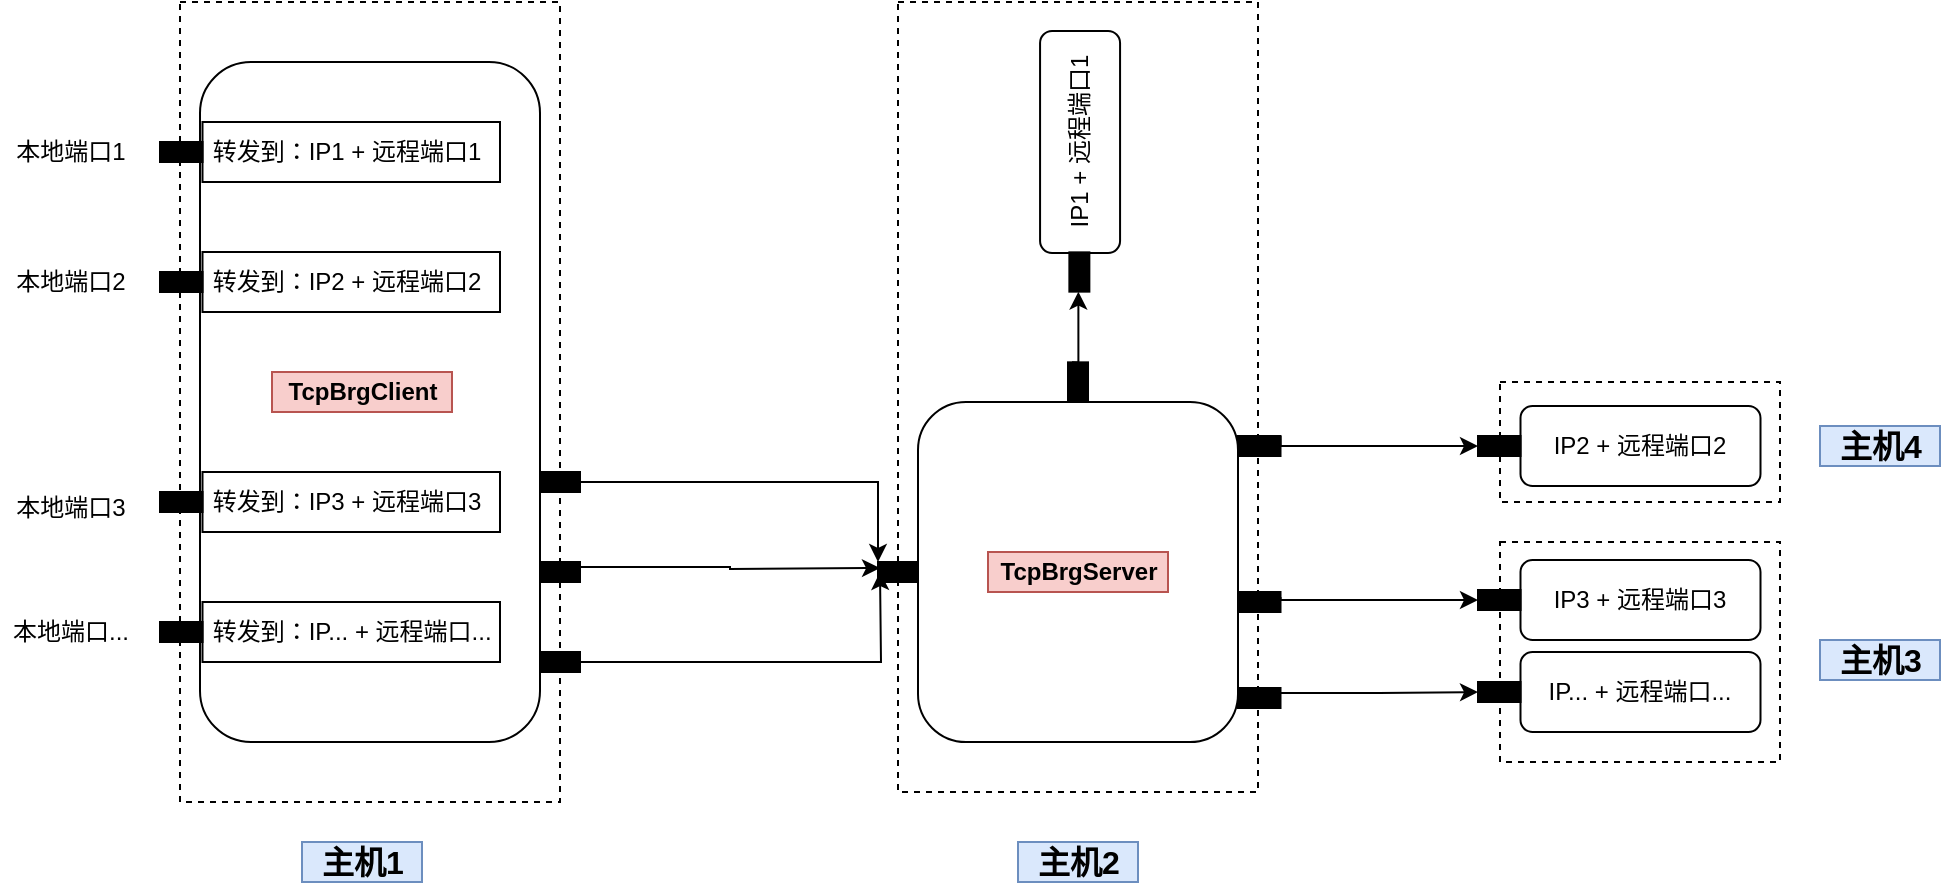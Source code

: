 <mxfile version="16.2.4" type="github">
  <diagram id="ZvBWjjgQ0p8d6c_FjP97" name="Page-1">
    <mxGraphModel dx="2062" dy="1132" grid="1" gridSize="10" guides="1" tooltips="1" connect="1" arrows="1" fold="1" page="1" pageScale="1" pageWidth="100000" pageHeight="200000" math="0" shadow="0">
      <root>
        <mxCell id="0" />
        <mxCell id="1" parent="0" />
        <mxCell id="Z9xgoCtB_bgihMzi4D6J-59" value="" style="rounded=0;whiteSpace=wrap;html=1;fillColor=none;dashed=1;" vertex="1" parent="1">
          <mxGeometry x="749" y="230" width="180" height="395" as="geometry" />
        </mxCell>
        <mxCell id="Z9xgoCtB_bgihMzi4D6J-57" value="" style="rounded=0;whiteSpace=wrap;html=1;fillColor=none;dashed=1;" vertex="1" parent="1">
          <mxGeometry x="390" y="230" width="190" height="400" as="geometry" />
        </mxCell>
        <mxCell id="Z9xgoCtB_bgihMzi4D6J-1" value="" style="rounded=1;whiteSpace=wrap;html=1;" vertex="1" parent="1">
          <mxGeometry x="400" y="260" width="170" height="340" as="geometry" />
        </mxCell>
        <mxCell id="Z9xgoCtB_bgihMzi4D6J-7" value="" style="group" vertex="1" connectable="0" parent="1">
          <mxGeometry x="380" y="290" width="170" height="30" as="geometry" />
        </mxCell>
        <mxCell id="Z9xgoCtB_bgihMzi4D6J-2" value="&amp;nbsp;转发到：IP1 + 远程端口1" style="rounded=0;whiteSpace=wrap;html=1;align=left;" vertex="1" parent="Z9xgoCtB_bgihMzi4D6J-7">
          <mxGeometry x="21.25" width="148.75" height="30" as="geometry" />
        </mxCell>
        <mxCell id="Z9xgoCtB_bgihMzi4D6J-5" value="" style="rounded=0;whiteSpace=wrap;html=1;fillColor=#000000;" vertex="1" parent="Z9xgoCtB_bgihMzi4D6J-7">
          <mxGeometry y="10" width="21.25" height="10" as="geometry" />
        </mxCell>
        <mxCell id="Z9xgoCtB_bgihMzi4D6J-8" value="本地端口1" style="text;html=1;resizable=0;autosize=1;align=center;verticalAlign=middle;points=[];fillColor=none;strokeColor=none;rounded=0;" vertex="1" parent="1">
          <mxGeometry x="300" y="295" width="70" height="20" as="geometry" />
        </mxCell>
        <mxCell id="Z9xgoCtB_bgihMzi4D6J-10" value="" style="group" vertex="1" connectable="0" parent="1">
          <mxGeometry x="380" y="465" width="170" height="30" as="geometry" />
        </mxCell>
        <mxCell id="Z9xgoCtB_bgihMzi4D6J-11" value="&amp;nbsp;转发到：IP3 + 远程端口3" style="rounded=0;whiteSpace=wrap;html=1;align=left;" vertex="1" parent="Z9xgoCtB_bgihMzi4D6J-10">
          <mxGeometry x="21.25" width="148.75" height="30" as="geometry" />
        </mxCell>
        <mxCell id="Z9xgoCtB_bgihMzi4D6J-12" value="" style="rounded=0;whiteSpace=wrap;html=1;fillColor=#000000;" vertex="1" parent="Z9xgoCtB_bgihMzi4D6J-10">
          <mxGeometry y="10" width="21.25" height="10" as="geometry" />
        </mxCell>
        <mxCell id="Z9xgoCtB_bgihMzi4D6J-13" value="" style="group" vertex="1" connectable="0" parent="1">
          <mxGeometry x="380" y="355" width="170" height="30" as="geometry" />
        </mxCell>
        <mxCell id="Z9xgoCtB_bgihMzi4D6J-14" value="&amp;nbsp;转发到：IP2 + 远程端口2" style="rounded=0;whiteSpace=wrap;html=1;align=left;" vertex="1" parent="Z9xgoCtB_bgihMzi4D6J-13">
          <mxGeometry x="21.25" width="148.75" height="30" as="geometry" />
        </mxCell>
        <mxCell id="Z9xgoCtB_bgihMzi4D6J-15" value="" style="rounded=0;whiteSpace=wrap;html=1;fillColor=#000000;" vertex="1" parent="Z9xgoCtB_bgihMzi4D6J-13">
          <mxGeometry y="10" width="21.25" height="10" as="geometry" />
        </mxCell>
        <mxCell id="Z9xgoCtB_bgihMzi4D6J-17" value="" style="group" vertex="1" connectable="0" parent="1">
          <mxGeometry x="380" y="530" width="170" height="30" as="geometry" />
        </mxCell>
        <mxCell id="Z9xgoCtB_bgihMzi4D6J-18" value="&amp;nbsp;转发到：IP... + 远程端口..." style="rounded=0;whiteSpace=wrap;html=1;align=left;" vertex="1" parent="Z9xgoCtB_bgihMzi4D6J-17">
          <mxGeometry x="21.25" width="148.75" height="30" as="geometry" />
        </mxCell>
        <mxCell id="Z9xgoCtB_bgihMzi4D6J-19" value="" style="rounded=0;whiteSpace=wrap;html=1;fillColor=#000000;" vertex="1" parent="Z9xgoCtB_bgihMzi4D6J-17">
          <mxGeometry y="10" width="21.25" height="10" as="geometry" />
        </mxCell>
        <mxCell id="Z9xgoCtB_bgihMzi4D6J-20" value="本地端口2" style="text;html=1;resizable=0;autosize=1;align=center;verticalAlign=middle;points=[];fillColor=none;strokeColor=none;rounded=0;" vertex="1" parent="1">
          <mxGeometry x="300" y="360" width="70" height="20" as="geometry" />
        </mxCell>
        <mxCell id="Z9xgoCtB_bgihMzi4D6J-21" value="本地端口3" style="text;html=1;resizable=0;autosize=1;align=center;verticalAlign=middle;points=[];fillColor=none;strokeColor=none;rounded=0;" vertex="1" parent="1">
          <mxGeometry x="300" y="473" width="70" height="20" as="geometry" />
        </mxCell>
        <mxCell id="Z9xgoCtB_bgihMzi4D6J-22" value="本地端口..." style="text;html=1;resizable=0;autosize=1;align=center;verticalAlign=middle;points=[];fillColor=none;strokeColor=none;rounded=0;" vertex="1" parent="1">
          <mxGeometry x="300" y="535" width="70" height="20" as="geometry" />
        </mxCell>
        <mxCell id="Z9xgoCtB_bgihMzi4D6J-23" value="" style="rounded=1;whiteSpace=wrap;html=1;" vertex="1" parent="1">
          <mxGeometry x="759" y="430" width="160" height="170" as="geometry" />
        </mxCell>
        <mxCell id="Z9xgoCtB_bgihMzi4D6J-31" style="edgeStyle=orthogonalEdgeStyle;rounded=0;orthogonalLoop=1;jettySize=auto;html=1;exitX=1;exitY=0.5;exitDx=0;exitDy=0;entryX=0;entryY=0;entryDx=0;entryDy=0;" edge="1" parent="1" source="Z9xgoCtB_bgihMzi4D6J-24" target="Z9xgoCtB_bgihMzi4D6J-30">
          <mxGeometry relative="1" as="geometry" />
        </mxCell>
        <mxCell id="Z9xgoCtB_bgihMzi4D6J-24" value="" style="rounded=0;whiteSpace=wrap;html=1;fillColor=#000000;" vertex="1" parent="1">
          <mxGeometry x="570" y="465" width="20" height="10" as="geometry" />
        </mxCell>
        <mxCell id="Z9xgoCtB_bgihMzi4D6J-32" style="edgeStyle=orthogonalEdgeStyle;rounded=0;orthogonalLoop=1;jettySize=auto;html=1;exitX=1;exitY=0.25;exitDx=0;exitDy=0;" edge="1" parent="1" source="Z9xgoCtB_bgihMzi4D6J-25">
          <mxGeometry relative="1" as="geometry">
            <mxPoint x="740" y="513" as="targetPoint" />
          </mxGeometry>
        </mxCell>
        <mxCell id="Z9xgoCtB_bgihMzi4D6J-25" value="" style="rounded=0;whiteSpace=wrap;html=1;fillColor=#000000;" vertex="1" parent="1">
          <mxGeometry x="570" y="510" width="20" height="10" as="geometry" />
        </mxCell>
        <mxCell id="Z9xgoCtB_bgihMzi4D6J-33" style="edgeStyle=orthogonalEdgeStyle;rounded=0;orthogonalLoop=1;jettySize=auto;html=1;exitX=1;exitY=0.5;exitDx=0;exitDy=0;" edge="1" parent="1" source="Z9xgoCtB_bgihMzi4D6J-26">
          <mxGeometry relative="1" as="geometry">
            <mxPoint x="740" y="515" as="targetPoint" />
          </mxGeometry>
        </mxCell>
        <mxCell id="Z9xgoCtB_bgihMzi4D6J-26" value="" style="rounded=0;whiteSpace=wrap;html=1;fillColor=#000000;" vertex="1" parent="1">
          <mxGeometry x="570" y="555" width="20" height="10" as="geometry" />
        </mxCell>
        <mxCell id="Z9xgoCtB_bgihMzi4D6J-30" value="" style="rounded=0;whiteSpace=wrap;html=1;fillColor=#000000;" vertex="1" parent="1">
          <mxGeometry x="739" y="510" width="20" height="10" as="geometry" />
        </mxCell>
        <mxCell id="Z9xgoCtB_bgihMzi4D6J-40" value="" style="group;rotation=-90;" vertex="1" connectable="0" parent="1">
          <mxGeometry x="779" y="296" width="130.62" height="40" as="geometry" />
        </mxCell>
        <mxCell id="Z9xgoCtB_bgihMzi4D6J-37" value="&lt;span&gt;IP1 + 远程端口1&lt;/span&gt;" style="rounded=1;whiteSpace=wrap;html=1;fillColor=#FFFFFF;rotation=-90;" vertex="1" parent="Z9xgoCtB_bgihMzi4D6J-40">
          <mxGeometry x="5.548" y="-16" width="110.969" height="40" as="geometry" />
        </mxCell>
        <mxCell id="Z9xgoCtB_bgihMzi4D6J-38" value="" style="rounded=0;whiteSpace=wrap;html=1;fillColor=#000000;rotation=-90;" vertex="1" parent="Z9xgoCtB_bgihMzi4D6J-40">
          <mxGeometry x="50.861" y="64" width="19.651" height="10" as="geometry" />
        </mxCell>
        <mxCell id="Z9xgoCtB_bgihMzi4D6J-72" style="edgeStyle=orthogonalEdgeStyle;rounded=0;orthogonalLoop=1;jettySize=auto;html=1;exitX=0.25;exitY=0;exitDx=0;exitDy=0;entryX=1;entryY=0.5;entryDx=0;entryDy=0;fontSize=16;" edge="1" parent="Z9xgoCtB_bgihMzi4D6J-40" source="Z9xgoCtB_bgihMzi4D6J-38" target="Z9xgoCtB_bgihMzi4D6J-38">
          <mxGeometry relative="1" as="geometry" />
        </mxCell>
        <mxCell id="Z9xgoCtB_bgihMzi4D6J-41" value="" style="group" vertex="1" connectable="0" parent="1">
          <mxGeometry x="1039" y="432" width="141.25" height="40" as="geometry" />
        </mxCell>
        <mxCell id="Z9xgoCtB_bgihMzi4D6J-42" value="&lt;span&gt;IP2 + 远程端口2&lt;/span&gt;" style="rounded=1;whiteSpace=wrap;html=1;fillColor=#FFFFFF;" vertex="1" parent="Z9xgoCtB_bgihMzi4D6J-41">
          <mxGeometry x="21.25" width="120" height="40" as="geometry" />
        </mxCell>
        <mxCell id="Z9xgoCtB_bgihMzi4D6J-43" value="" style="rounded=0;whiteSpace=wrap;html=1;fillColor=#000000;" vertex="1" parent="Z9xgoCtB_bgihMzi4D6J-41">
          <mxGeometry y="15" width="21.25" height="10" as="geometry" />
        </mxCell>
        <mxCell id="Z9xgoCtB_bgihMzi4D6J-44" value="" style="group" vertex="1" connectable="0" parent="1">
          <mxGeometry x="1039" y="509" width="141.25" height="40" as="geometry" />
        </mxCell>
        <mxCell id="Z9xgoCtB_bgihMzi4D6J-45" value="&lt;span&gt;IP3 + 远程端口3&lt;/span&gt;" style="rounded=1;whiteSpace=wrap;html=1;fillColor=#FFFFFF;" vertex="1" parent="Z9xgoCtB_bgihMzi4D6J-44">
          <mxGeometry x="21.25" width="120" height="40" as="geometry" />
        </mxCell>
        <mxCell id="Z9xgoCtB_bgihMzi4D6J-46" value="" style="rounded=0;whiteSpace=wrap;html=1;fillColor=#000000;" vertex="1" parent="Z9xgoCtB_bgihMzi4D6J-44">
          <mxGeometry y="15" width="21.25" height="10" as="geometry" />
        </mxCell>
        <mxCell id="Z9xgoCtB_bgihMzi4D6J-47" value="" style="group" vertex="1" connectable="0" parent="1">
          <mxGeometry x="1039" y="555" width="141.25" height="40" as="geometry" />
        </mxCell>
        <mxCell id="Z9xgoCtB_bgihMzi4D6J-48" value="&lt;span&gt;IP... + 远程端口...&lt;br&gt;&lt;/span&gt;" style="rounded=1;whiteSpace=wrap;html=1;fillColor=#FFFFFF;" vertex="1" parent="Z9xgoCtB_bgihMzi4D6J-47">
          <mxGeometry x="21.25" width="120" height="40" as="geometry" />
        </mxCell>
        <mxCell id="Z9xgoCtB_bgihMzi4D6J-49" value="" style="rounded=0;whiteSpace=wrap;html=1;fillColor=#000000;" vertex="1" parent="Z9xgoCtB_bgihMzi4D6J-47">
          <mxGeometry y="15" width="21.25" height="10" as="geometry" />
        </mxCell>
        <mxCell id="Z9xgoCtB_bgihMzi4D6J-51" style="edgeStyle=orthogonalEdgeStyle;rounded=0;orthogonalLoop=1;jettySize=auto;html=1;exitX=1;exitY=0.25;exitDx=0;exitDy=0;entryX=0;entryY=0.5;entryDx=0;entryDy=0;" edge="1" parent="1" source="Z9xgoCtB_bgihMzi4D6J-50" target="Z9xgoCtB_bgihMzi4D6J-49">
          <mxGeometry relative="1" as="geometry" />
        </mxCell>
        <mxCell id="Z9xgoCtB_bgihMzi4D6J-50" value="" style="rounded=0;whiteSpace=wrap;html=1;fillColor=#000000;" vertex="1" parent="1">
          <mxGeometry x="919" y="573" width="21.25" height="10" as="geometry" />
        </mxCell>
        <mxCell id="Z9xgoCtB_bgihMzi4D6J-54" value="TcpBrgClient" style="text;html=1;align=center;verticalAlign=middle;resizable=0;points=[];autosize=1;strokeColor=#b85450;fillColor=#f8cecc;fontStyle=1" vertex="1" parent="1">
          <mxGeometry x="436" y="415" width="90" height="20" as="geometry" />
        </mxCell>
        <mxCell id="Z9xgoCtB_bgihMzi4D6J-55" value="TcpBrgServer" style="text;html=1;align=center;verticalAlign=middle;resizable=0;points=[];autosize=1;strokeColor=#b85450;fillColor=#f8cecc;fontStyle=1" vertex="1" parent="1">
          <mxGeometry x="794" y="505" width="90" height="20" as="geometry" />
        </mxCell>
        <mxCell id="Z9xgoCtB_bgihMzi4D6J-58" value="&lt;font style=&quot;font-size: 16px&quot;&gt;主机1&lt;/font&gt;" style="text;html=1;align=center;verticalAlign=middle;resizable=0;points=[];autosize=1;strokeColor=#6c8ebf;fillColor=#dae8fc;fontStyle=1" vertex="1" parent="1">
          <mxGeometry x="451" y="650" width="60" height="20" as="geometry" />
        </mxCell>
        <mxCell id="Z9xgoCtB_bgihMzi4D6J-61" value="&lt;font style=&quot;font-size: 16px&quot;&gt;主机2&lt;/font&gt;" style="text;html=1;align=center;verticalAlign=middle;resizable=0;points=[];autosize=1;strokeColor=#6c8ebf;fillColor=#dae8fc;fontStyle=1" vertex="1" parent="1">
          <mxGeometry x="809" y="650" width="60" height="20" as="geometry" />
        </mxCell>
        <mxCell id="Z9xgoCtB_bgihMzi4D6J-74" style="edgeStyle=orthogonalEdgeStyle;rounded=0;orthogonalLoop=1;jettySize=auto;html=1;exitX=1;exitY=0.5;exitDx=0;exitDy=0;entryX=0;entryY=0.75;entryDx=0;entryDy=0;fontSize=16;" edge="1" parent="1">
          <mxGeometry relative="1" as="geometry">
            <mxPoint x="836.006" y="410.175" as="sourcePoint" />
            <mxPoint x="839.186" y="374.825" as="targetPoint" />
          </mxGeometry>
        </mxCell>
        <mxCell id="Z9xgoCtB_bgihMzi4D6J-73" value="" style="rounded=0;whiteSpace=wrap;html=1;fillColor=#000000;rotation=-90;" vertex="1" parent="1">
          <mxGeometry x="829.181" y="415" width="19.651" height="10" as="geometry" />
        </mxCell>
        <mxCell id="Z9xgoCtB_bgihMzi4D6J-78" style="edgeStyle=orthogonalEdgeStyle;rounded=0;orthogonalLoop=1;jettySize=auto;html=1;exitX=1;exitY=0.25;exitDx=0;exitDy=0;entryX=0;entryY=0.5;entryDx=0;entryDy=0;fontSize=16;" edge="1" parent="1" source="Z9xgoCtB_bgihMzi4D6J-75" target="Z9xgoCtB_bgihMzi4D6J-46">
          <mxGeometry relative="1" as="geometry">
            <Array as="points">
              <mxPoint x="940" y="529" />
            </Array>
          </mxGeometry>
        </mxCell>
        <mxCell id="Z9xgoCtB_bgihMzi4D6J-75" value="" style="rounded=0;whiteSpace=wrap;html=1;fillColor=#000000;" vertex="1" parent="1">
          <mxGeometry x="919" y="525" width="21.25" height="10" as="geometry" />
        </mxCell>
        <mxCell id="Z9xgoCtB_bgihMzi4D6J-77" style="edgeStyle=orthogonalEdgeStyle;rounded=0;orthogonalLoop=1;jettySize=auto;html=1;exitX=1;exitY=0;exitDx=0;exitDy=0;entryX=0;entryY=0.5;entryDx=0;entryDy=0;fontSize=16;" edge="1" parent="1" source="Z9xgoCtB_bgihMzi4D6J-76" target="Z9xgoCtB_bgihMzi4D6J-43">
          <mxGeometry relative="1" as="geometry">
            <Array as="points">
              <mxPoint x="940" y="452" />
            </Array>
          </mxGeometry>
        </mxCell>
        <mxCell id="Z9xgoCtB_bgihMzi4D6J-76" value="" style="rounded=0;whiteSpace=wrap;html=1;fillColor=#000000;" vertex="1" parent="1">
          <mxGeometry x="919" y="447" width="21.25" height="10" as="geometry" />
        </mxCell>
        <mxCell id="Z9xgoCtB_bgihMzi4D6J-79" value="" style="rounded=0;whiteSpace=wrap;html=1;fillColor=none;dashed=1;" vertex="1" parent="1">
          <mxGeometry x="1050" y="500" width="140" height="110" as="geometry" />
        </mxCell>
        <mxCell id="Z9xgoCtB_bgihMzi4D6J-80" value="&lt;font style=&quot;font-size: 16px&quot;&gt;主机3&lt;/font&gt;" style="text;html=1;align=center;verticalAlign=middle;resizable=0;points=[];autosize=1;strokeColor=#6c8ebf;fillColor=#dae8fc;fontStyle=1" vertex="1" parent="1">
          <mxGeometry x="1210" y="549" width="60" height="20" as="geometry" />
        </mxCell>
        <mxCell id="Z9xgoCtB_bgihMzi4D6J-81" value="" style="rounded=0;whiteSpace=wrap;html=1;fillColor=none;dashed=1;" vertex="1" parent="1">
          <mxGeometry x="1050" y="420" width="140" height="60" as="geometry" />
        </mxCell>
        <mxCell id="Z9xgoCtB_bgihMzi4D6J-82" value="&lt;font style=&quot;font-size: 16px&quot;&gt;主机4&lt;/font&gt;" style="text;html=1;align=center;verticalAlign=middle;resizable=0;points=[];autosize=1;strokeColor=#6c8ebf;fillColor=#dae8fc;fontStyle=1" vertex="1" parent="1">
          <mxGeometry x="1210" y="442" width="60" height="20" as="geometry" />
        </mxCell>
      </root>
    </mxGraphModel>
  </diagram>
</mxfile>
